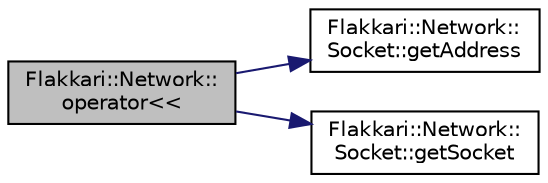 digraph "Flakkari::Network::operator&lt;&lt;"
{
 // LATEX_PDF_SIZE
  edge [fontname="Helvetica",fontsize="10",labelfontname="Helvetica",labelfontsize="10"];
  node [fontname="Helvetica",fontsize="10",shape=record];
  rankdir="LR";
  Node1 [label="Flakkari::Network::\loperator\<\<",height=0.2,width=0.4,color="black", fillcolor="grey75", style="filled", fontcolor="black",tooltip="Convert Socket to string."];
  Node1 -> Node2 [color="midnightblue",fontsize="10",style="solid",fontname="Helvetica"];
  Node2 [label="Flakkari::Network::\lSocket::getAddress",height=0.2,width=0.4,color="black", fillcolor="white", style="filled",URL="$d2/dea/classFlakkari_1_1Network_1_1Socket.html#abacb071e634224735432a32aecc87c94",tooltip="Get the Address object (std::shared_ptr<Address>)."];
  Node1 -> Node3 [color="midnightblue",fontsize="10",style="solid",fontname="Helvetica"];
  Node3 [label="Flakkari::Network::\lSocket::getSocket",height=0.2,width=0.4,color="black", fillcolor="white", style="filled",URL="$d2/dea/classFlakkari_1_1Network_1_1Socket.html#a6c0aaa1177efdc692875759bafb8fcd8",tooltip="Get the Socket object (SOCKET)."];
}
